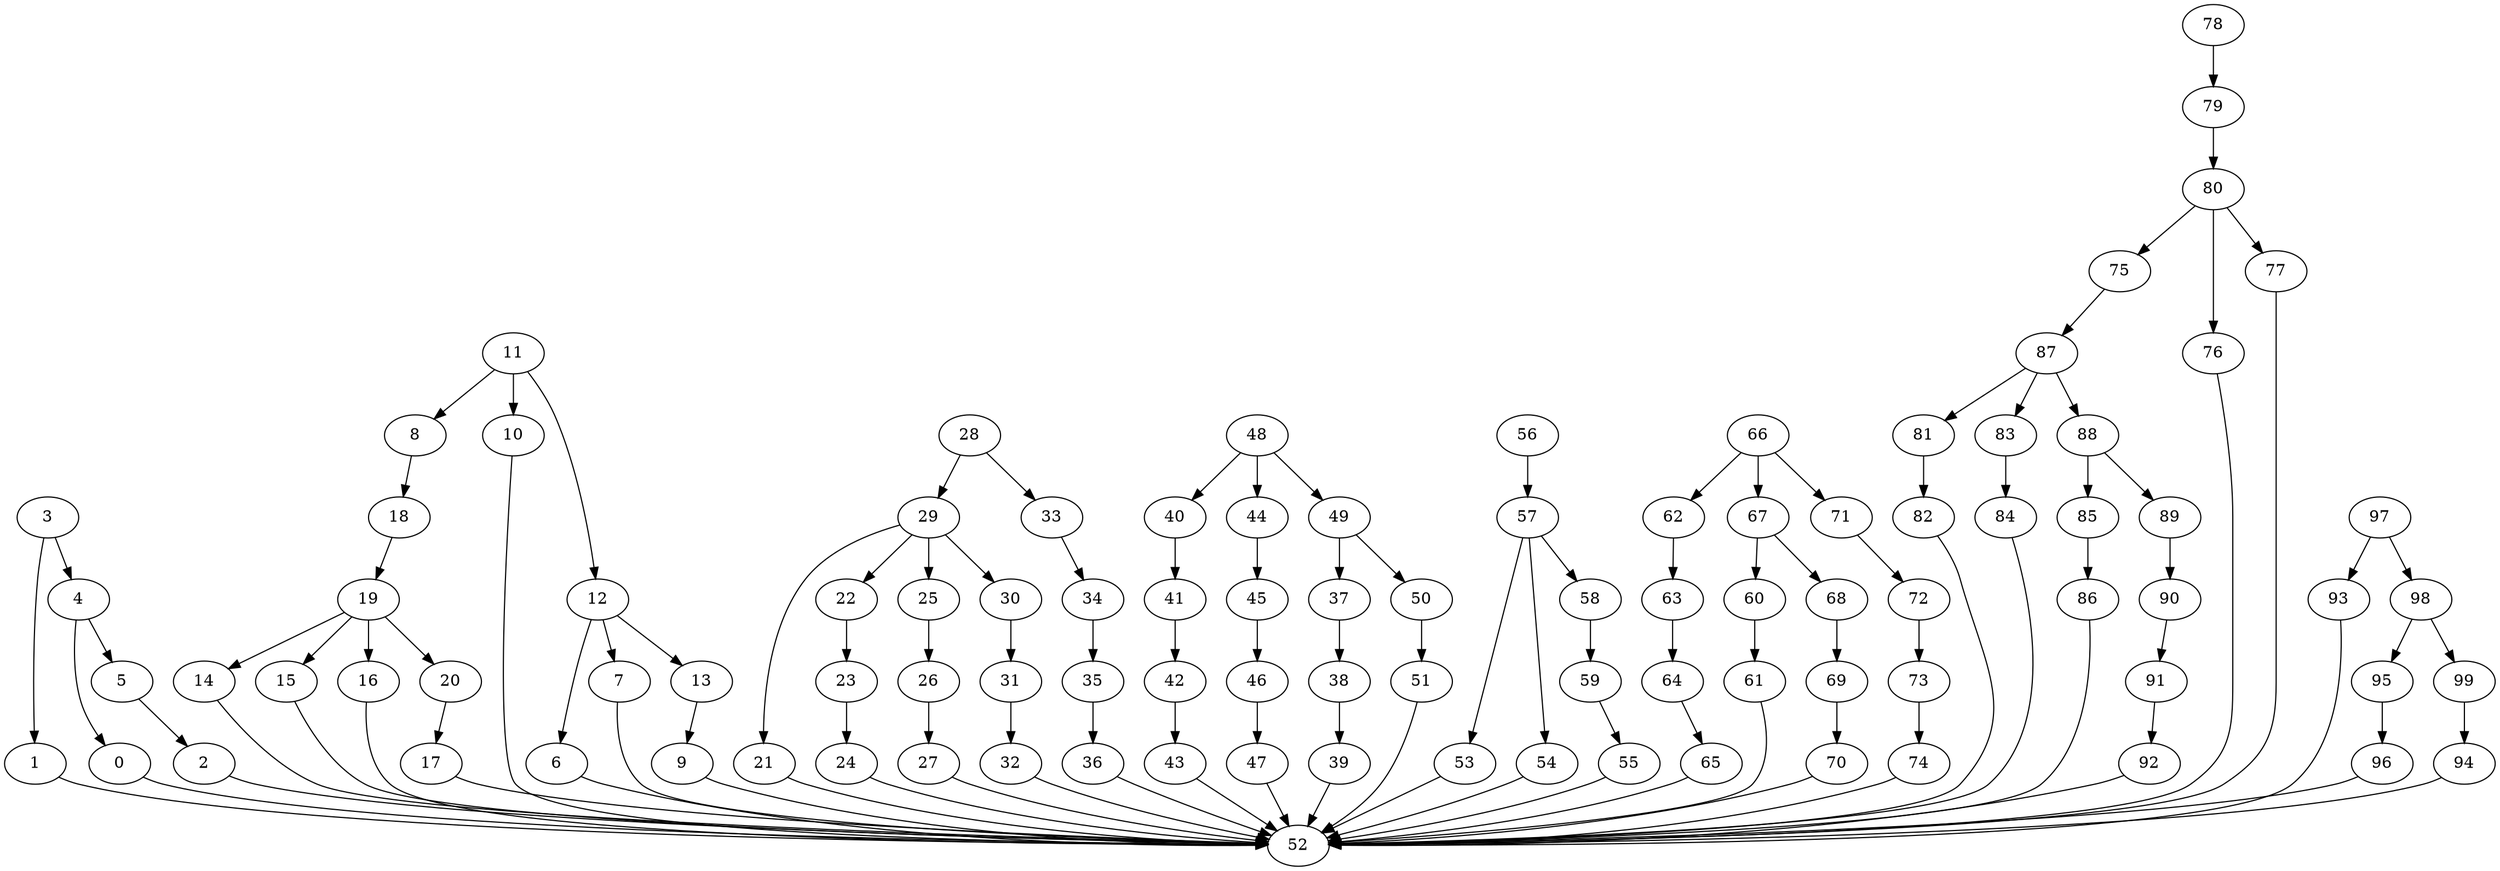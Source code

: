 strict digraph  {
0 [exec=161];
1 [exec=157];
2 [exec=67];
3 [exec=111];
4 [exec=73];
5 [exec=191];
6 [exec=197];
7 [exec=199];
8 [exec=151];
9 [exec=62];
10 [exec=106];
11 [exec=61];
12 [exec=192];
13 [exec=84];
14 [exec=190];
15 [exec=66];
16 [exec=194];
17 [exec=65];
18 [exec=102];
19 [exec=177];
20 [exec=186];
21 [exec=96];
22 [exec=112];
23 [exec=70];
24 [exec=197];
25 [exec=126];
26 [exec=184];
27 [exec=176];
28 [exec=137];
29 [exec=164];
30 [exec=123];
31 [exec=68];
32 [exec=80];
33 [exec=181];
34 [exec=157];
35 [exec=92];
36 [exec=137];
37 [exec=196];
38 [exec=130];
39 [exec=137];
40 [exec=139];
41 [exec=177];
42 [exec=198];
43 [exec=166];
44 [exec=67];
45 [exec=73];
46 [exec=119];
47 [exec=171];
48 [exec=66];
49 [exec=65];
50 [exec=129];
51 [exec=197];
52 [exec=164];
53 [exec=140];
54 [exec=93];
55 [exec=79];
56 [exec=176];
57 [exec=65];
58 [exec=105];
59 [exec=123];
60 [exec=164];
61 [exec=152];
62 [exec=190];
63 [exec=121];
64 [exec=85];
65 [exec=160];
66 [exec=190];
67 [exec=121];
68 [exec=156];
69 [exec=141];
70 [exec=147];
71 [exec=109];
72 [exec=88];
73 [exec=71];
74 [exec=95];
75 [exec=186];
76 [exec=144];
77 [exec=194];
78 [exec=131];
79 [exec=82];
80 [exec=181];
81 [exec=150];
82 [exec=151];
83 [exec=152];
84 [exec=150];
85 [exec=76];
86 [exec=173];
87 [exec=152];
88 [exec=65];
89 [exec=98];
90 [exec=67];
91 [exec=103];
92 [exec=162];
93 [exec=187];
94 [exec=75];
95 [exec=143];
96 [exec=56];
97 [exec=68];
98 [exec=103];
99 [exec=146];
0 -> 52  [comm=10];
1 -> 52  [comm=9];
2 -> 52  [comm=5];
3 -> 4  [comm=9];
3 -> 1  [comm=19];
4 -> 5  [comm=9];
4 -> 0  [comm=20];
5 -> 2  [comm=16];
6 -> 52  [comm=9];
7 -> 52  [comm=9];
8 -> 18  [comm=5];
9 -> 52  [comm=5];
10 -> 52  [comm=8];
11 -> 12  [comm=9];
11 -> 8  [comm=18];
11 -> 10  [comm=11];
12 -> 13  [comm=11];
12 -> 6  [comm=5];
12 -> 7  [comm=13];
13 -> 9  [comm=11];
14 -> 52  [comm=14];
15 -> 52  [comm=12];
16 -> 52  [comm=15];
17 -> 52  [comm=13];
18 -> 19  [comm=18];
19 -> 20  [comm=9];
19 -> 14  [comm=6];
19 -> 15  [comm=16];
19 -> 16  [comm=19];
20 -> 17  [comm=18];
21 -> 52  [comm=9];
22 -> 23  [comm=9];
23 -> 24  [comm=5];
24 -> 52  [comm=19];
25 -> 26  [comm=10];
26 -> 27  [comm=5];
27 -> 52  [comm=9];
28 -> 29  [comm=10];
28 -> 33  [comm=9];
29 -> 30  [comm=20];
29 -> 21  [comm=8];
29 -> 22  [comm=6];
29 -> 25  [comm=15];
30 -> 31  [comm=20];
31 -> 32  [comm=8];
32 -> 52  [comm=6];
33 -> 34  [comm=12];
34 -> 35  [comm=11];
35 -> 36  [comm=13];
36 -> 52  [comm=6];
37 -> 38  [comm=8];
38 -> 39  [comm=19];
39 -> 52  [comm=5];
40 -> 41  [comm=7];
41 -> 42  [comm=19];
42 -> 43  [comm=15];
43 -> 52  [comm=11];
44 -> 45  [comm=13];
45 -> 46  [comm=19];
46 -> 47  [comm=20];
47 -> 52  [comm=12];
48 -> 49  [comm=13];
48 -> 40  [comm=11];
48 -> 44  [comm=19];
49 -> 50  [comm=9];
49 -> 37  [comm=18];
50 -> 51  [comm=8];
51 -> 52  [comm=17];
53 -> 52  [comm=19];
54 -> 52  [comm=15];
55 -> 52  [comm=7];
56 -> 57  [comm=12];
57 -> 58  [comm=18];
57 -> 53  [comm=7];
57 -> 54  [comm=11];
58 -> 59  [comm=14];
59 -> 55  [comm=8];
60 -> 61  [comm=9];
61 -> 52  [comm=16];
62 -> 63  [comm=9];
63 -> 64  [comm=13];
64 -> 65  [comm=9];
65 -> 52  [comm=19];
66 -> 67  [comm=12];
66 -> 62  [comm=8];
66 -> 71  [comm=17];
67 -> 68  [comm=20];
67 -> 60  [comm=10];
68 -> 69  [comm=12];
69 -> 70  [comm=10];
70 -> 52  [comm=18];
71 -> 72  [comm=17];
72 -> 73  [comm=15];
73 -> 74  [comm=18];
74 -> 52  [comm=11];
75 -> 87  [comm=16];
76 -> 52  [comm=15];
77 -> 52  [comm=7];
78 -> 79  [comm=16];
79 -> 80  [comm=5];
80 -> 75  [comm=15];
80 -> 76  [comm=19];
80 -> 77  [comm=19];
81 -> 82  [comm=5];
82 -> 52  [comm=17];
83 -> 84  [comm=15];
84 -> 52  [comm=14];
85 -> 86  [comm=7];
86 -> 52  [comm=8];
87 -> 88  [comm=12];
87 -> 81  [comm=8];
87 -> 83  [comm=7];
88 -> 89  [comm=13];
88 -> 85  [comm=13];
89 -> 90  [comm=6];
90 -> 91  [comm=10];
91 -> 92  [comm=13];
92 -> 52  [comm=9];
93 -> 52  [comm=18];
94 -> 52  [comm=13];
95 -> 96  [comm=17];
96 -> 52  [comm=9];
97 -> 98  [comm=20];
97 -> 93  [comm=15];
98 -> 99  [comm=7];
98 -> 95  [comm=13];
99 -> 94  [comm=6];
}
